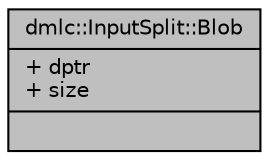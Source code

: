 digraph "dmlc::InputSplit::Blob"
{
 // LATEX_PDF_SIZE
  edge [fontname="Helvetica",fontsize="10",labelfontname="Helvetica",labelfontsize="10"];
  node [fontname="Helvetica",fontsize="10",shape=record];
  Node1 [label="{dmlc::InputSplit::Blob\n|+ dptr\l+ size\l|}",height=0.2,width=0.4,color="black", fillcolor="grey75", style="filled", fontcolor="black",tooltip="a blob of memory region"];
}
